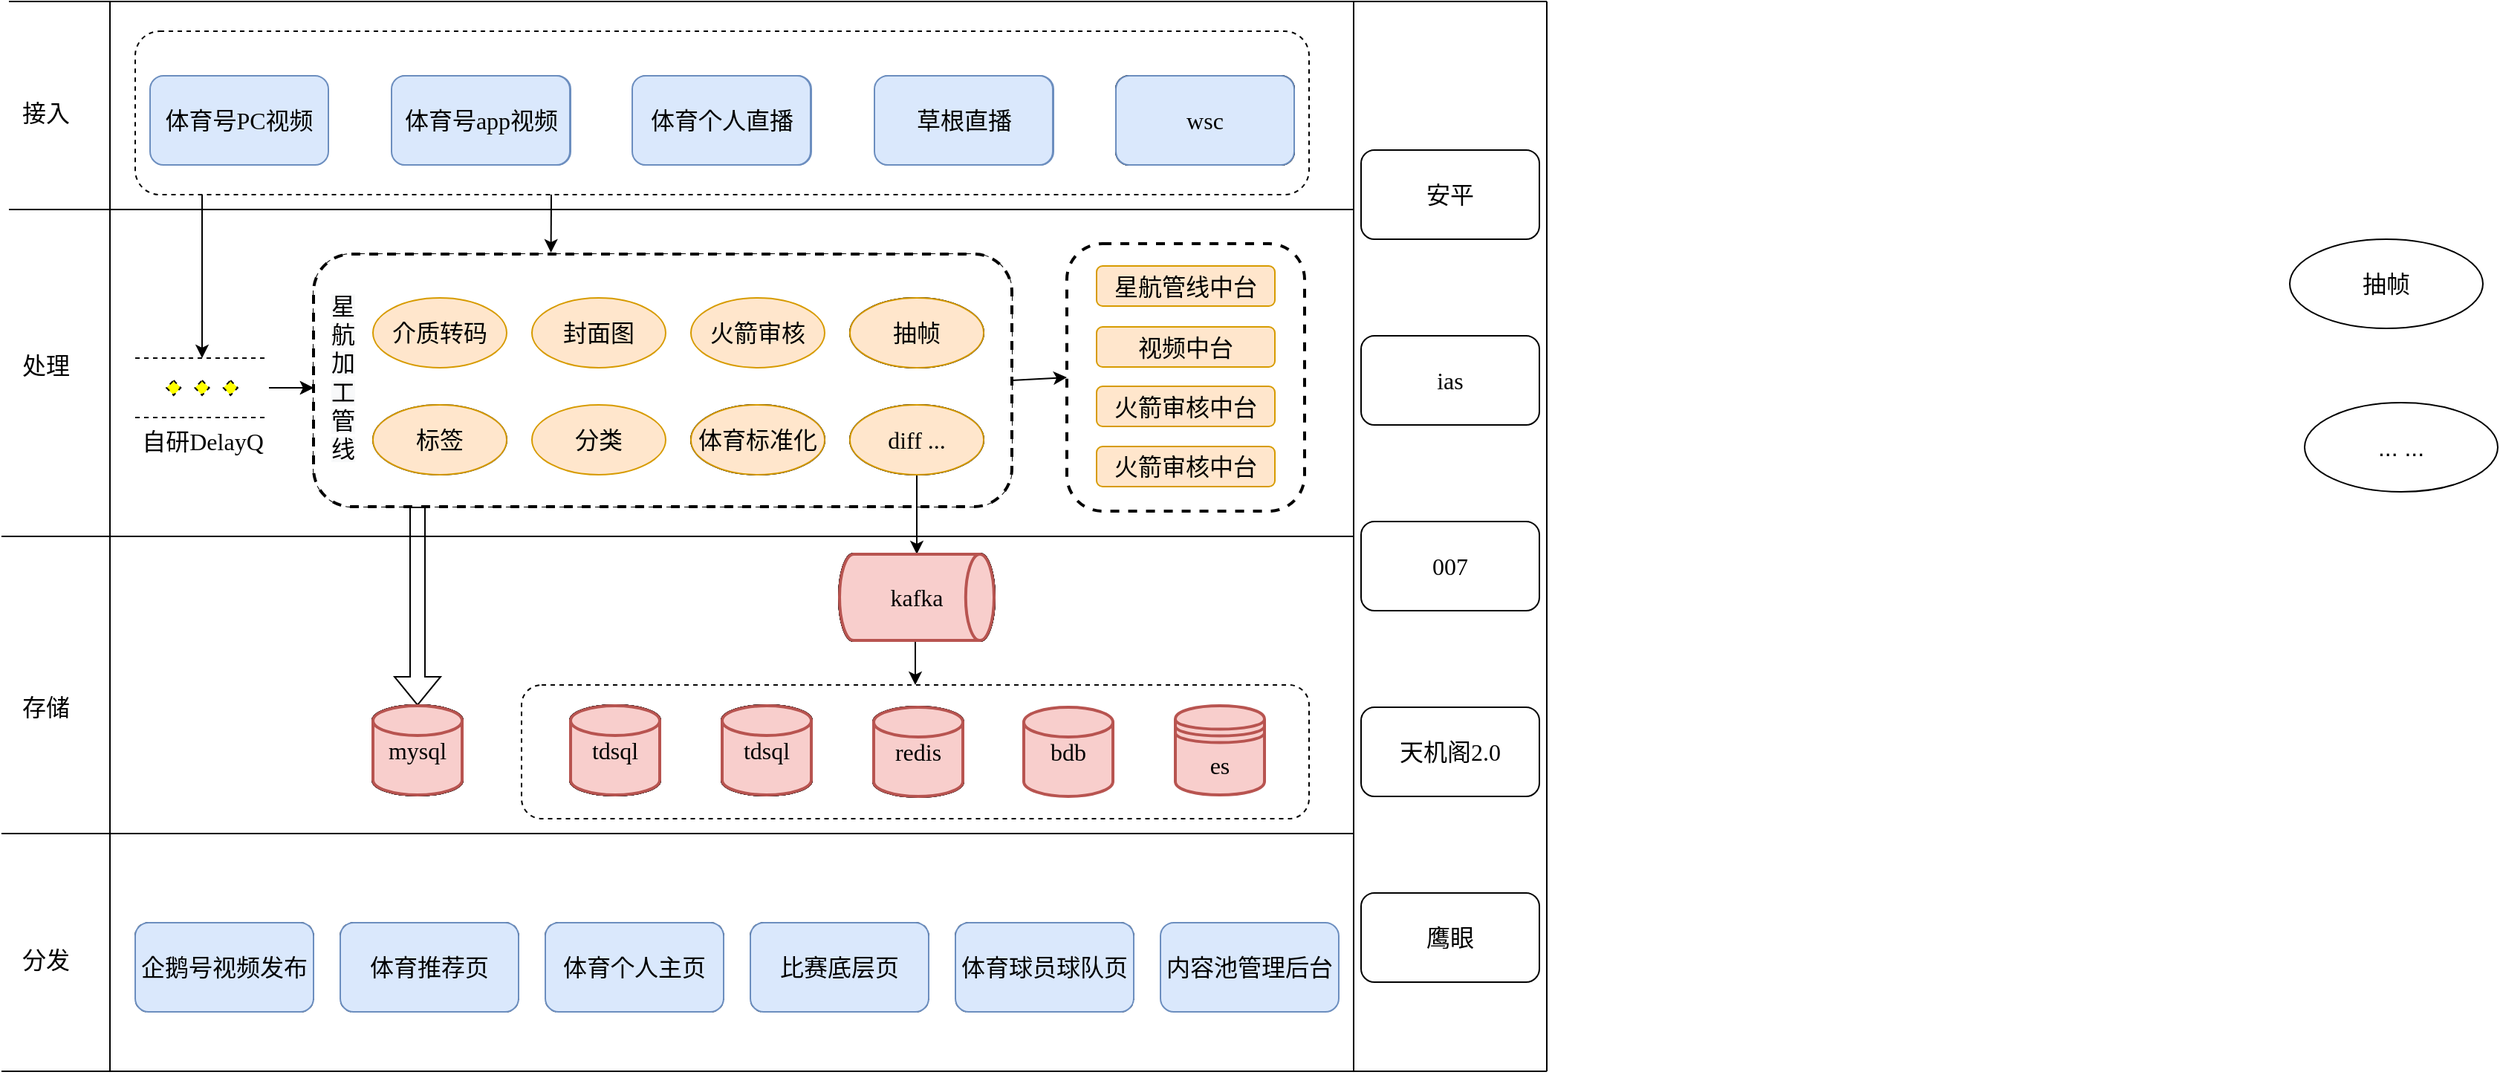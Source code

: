 <mxfile version="16.0.3" type="github">
  <diagram id="HmdcAvKUY2jd_h3zklQF" name="Page-1">
    <mxGraphModel dx="1422" dy="762" grid="1" gridSize="10" guides="1" tooltips="1" connect="1" arrows="1" fold="1" page="1" pageScale="1" pageWidth="1654" pageHeight="2336" math="0" shadow="0">
      <root>
        <mxCell id="0" />
        <mxCell id="1" parent="0" />
        <mxCell id="oZWj6VGUN02tXFsYtWKZ-107" value="" style="rounded=1;whiteSpace=wrap;html=1;dashed=1;fontFamily=Times New Roman;fontSize=16;" vertex="1" parent="1">
          <mxGeometry x="570" y="510" width="530" height="90" as="geometry" />
        </mxCell>
        <mxCell id="oZWj6VGUN02tXFsYtWKZ-76" value="" style="rounded=1;whiteSpace=wrap;html=1;dashed=1;fontFamily=Times New Roman;fontSize=16;strokeWidth=2;" vertex="1" parent="1">
          <mxGeometry x="937" y="213" width="160" height="180" as="geometry" />
        </mxCell>
        <mxCell id="oZWj6VGUN02tXFsYtWKZ-20" value="" style="rounded=1;whiteSpace=wrap;html=1;dashed=1;fontFamily=Times New Roman;fontSize=16;" vertex="1" parent="1">
          <mxGeometry x="310" y="70" width="790" height="110" as="geometry" />
        </mxCell>
        <mxCell id="oZWj6VGUN02tXFsYtWKZ-1" value="接入" style="text;html=1;strokeColor=none;fillColor=none;align=center;verticalAlign=middle;whiteSpace=wrap;rounded=0;fontFamily=Times New Roman;fontSize=16;" vertex="1" parent="1">
          <mxGeometry x="220" y="110" width="60" height="30" as="geometry" />
        </mxCell>
        <mxCell id="oZWj6VGUN02tXFsYtWKZ-2" value="处理" style="text;html=1;strokeColor=none;fillColor=none;align=center;verticalAlign=middle;whiteSpace=wrap;rounded=0;fontFamily=Times New Roman;fontSize=16;" vertex="1" parent="1">
          <mxGeometry x="220" y="280" width="60" height="30" as="geometry" />
        </mxCell>
        <mxCell id="oZWj6VGUN02tXFsYtWKZ-3" value="存储" style="text;html=1;strokeColor=none;fillColor=none;align=center;verticalAlign=middle;whiteSpace=wrap;rounded=0;fontFamily=Times New Roman;fontSize=16;" vertex="1" parent="1">
          <mxGeometry x="220" y="510" width="60" height="30" as="geometry" />
        </mxCell>
        <mxCell id="oZWj6VGUN02tXFsYtWKZ-4" value="" style="endArrow=none;html=1;rounded=0;fontFamily=Times New Roman;fontSize=16;" edge="1" parent="1">
          <mxGeometry width="50" height="50" relative="1" as="geometry">
            <mxPoint x="225" y="190" as="sourcePoint" />
            <mxPoint x="1130" y="190" as="targetPoint" />
          </mxGeometry>
        </mxCell>
        <mxCell id="oZWj6VGUN02tXFsYtWKZ-5" value="" style="endArrow=none;html=1;rounded=0;fontFamily=Times New Roman;fontSize=16;" edge="1" parent="1">
          <mxGeometry width="50" height="50" relative="1" as="geometry">
            <mxPoint x="220" y="410" as="sourcePoint" />
            <mxPoint x="1130" y="410" as="targetPoint" />
          </mxGeometry>
        </mxCell>
        <mxCell id="oZWj6VGUN02tXFsYtWKZ-6" value="" style="endArrow=none;html=1;rounded=0;fontFamily=Times New Roman;fontSize=16;" edge="1" parent="1">
          <mxGeometry width="50" height="50" relative="1" as="geometry">
            <mxPoint x="220" y="610" as="sourcePoint" />
            <mxPoint x="1130" y="610" as="targetPoint" />
          </mxGeometry>
        </mxCell>
        <mxCell id="oZWj6VGUN02tXFsYtWKZ-7" value="体育号PC视频" style="rounded=1;whiteSpace=wrap;html=1;fillColor=#dae8fc;strokeColor=#6c8ebf;fontFamily=Times New Roman;fontSize=16;" vertex="1" parent="1">
          <mxGeometry x="320" y="100" width="120" height="60" as="geometry" />
        </mxCell>
        <mxCell id="oZWj6VGUN02tXFsYtWKZ-8" value="体育个人直播" style="rounded=1;whiteSpace=wrap;html=1;fillColor=#dae8fc;strokeColor=#6c8ebf;fontFamily=Times New Roman;fontSize=16;" vertex="1" parent="1">
          <mxGeometry x="645" y="100" width="120" height="60" as="geometry" />
        </mxCell>
        <mxCell id="oZWj6VGUN02tXFsYtWKZ-9" value="草根直播" style="rounded=1;whiteSpace=wrap;html=1;fillColor=#dae8fc;strokeColor=#6c8ebf;fontFamily=Times New Roman;fontSize=16;" vertex="1" parent="1">
          <mxGeometry x="808" y="100" width="120" height="60" as="geometry" />
        </mxCell>
        <mxCell id="oZWj6VGUN02tXFsYtWKZ-10" value="wsc" style="rounded=1;whiteSpace=wrap;html=1;fontFamily=Times New Roman;fontSize=16;" vertex="1" parent="1">
          <mxGeometry x="970" y="100" width="120" height="60" as="geometry" />
        </mxCell>
        <mxCell id="oZWj6VGUN02tXFsYtWKZ-14" value="体育号app视频" style="rounded=1;whiteSpace=wrap;html=1;fillColor=#dae8fc;strokeColor=#6c8ebf;fontFamily=Times New Roman;fontSize=16;" vertex="1" parent="1">
          <mxGeometry x="483" y="100" width="120" height="60" as="geometry" />
        </mxCell>
        <mxCell id="oZWj6VGUN02tXFsYtWKZ-15" value="... ..." style="ellipse;whiteSpace=wrap;html=1;fontSize=16;" vertex="1" parent="1">
          <mxGeometry x="1770" y="320" width="130" height="60" as="geometry" />
        </mxCell>
        <mxCell id="oZWj6VGUN02tXFsYtWKZ-17" value="抽帧" style="ellipse;whiteSpace=wrap;html=1;fontSize=16;" vertex="1" parent="1">
          <mxGeometry x="1760" y="210" width="130" height="60" as="geometry" />
        </mxCell>
        <mxCell id="oZWj6VGUN02tXFsYtWKZ-21" value="" style="endArrow=none;html=1;rounded=0;fontFamily=Times New Roman;fontSize=16;" edge="1" parent="1">
          <mxGeometry width="50" height="50" relative="1" as="geometry">
            <mxPoint x="293" y="770" as="sourcePoint" />
            <mxPoint x="293" y="50" as="targetPoint" />
          </mxGeometry>
        </mxCell>
        <mxCell id="oZWj6VGUN02tXFsYtWKZ-22" value="自研DelayQ" style="verticalLabelPosition=bottom;verticalAlign=top;html=1;shape=mxgraph.flowchart.parallel_mode;pointerEvents=1;dashed=1;fontFamily=Times New Roman;fontSize=16;" vertex="1" parent="1">
          <mxGeometry x="310" y="290" width="90" height="40" as="geometry" />
        </mxCell>
        <mxCell id="oZWj6VGUN02tXFsYtWKZ-24" value="" style="endArrow=none;html=1;rounded=0;fontFamily=Times New Roman;fontSize=16;" edge="1" parent="1">
          <mxGeometry width="50" height="50" relative="1" as="geometry">
            <mxPoint x="220" y="770" as="sourcePoint" />
            <mxPoint x="1260" y="770" as="targetPoint" />
          </mxGeometry>
        </mxCell>
        <mxCell id="oZWj6VGUN02tXFsYtWKZ-25" value="分发" style="text;html=1;strokeColor=none;fillColor=none;align=center;verticalAlign=middle;whiteSpace=wrap;rounded=0;fontFamily=Times New Roman;fontSize=16;" vertex="1" parent="1">
          <mxGeometry x="220" y="680" width="60" height="30" as="geometry" />
        </mxCell>
        <mxCell id="oZWj6VGUN02tXFsYtWKZ-26" value="体育推荐页" style="rounded=1;whiteSpace=wrap;html=1;dashed=1;fontFamily=Times New Roman;fontSize=16;" vertex="1" parent="1">
          <mxGeometry x="448" y="670" width="120" height="60" as="geometry" />
        </mxCell>
        <mxCell id="oZWj6VGUN02tXFsYtWKZ-27" value="企鹅号视频发布" style="rounded=1;whiteSpace=wrap;html=1;dashed=1;fontFamily=Times New Roman;fontSize=16;" vertex="1" parent="1">
          <mxGeometry x="310" y="670" width="120" height="60" as="geometry" />
        </mxCell>
        <mxCell id="oZWj6VGUN02tXFsYtWKZ-28" value="体育个人主页" style="rounded=1;whiteSpace=wrap;html=1;dashed=1;fontFamily=Times New Roman;fontSize=16;" vertex="1" parent="1">
          <mxGeometry x="586" y="670" width="120" height="60" as="geometry" />
        </mxCell>
        <mxCell id="oZWj6VGUN02tXFsYtWKZ-29" value="体育球员球队页" style="rounded=1;whiteSpace=wrap;html=1;dashed=1;fontFamily=Times New Roman;fontSize=16;" vertex="1" parent="1">
          <mxGeometry x="862" y="670" width="120" height="60" as="geometry" />
        </mxCell>
        <mxCell id="oZWj6VGUN02tXFsYtWKZ-30" value="内容池管理后台" style="rounded=1;whiteSpace=wrap;html=1;fillColor=#dae8fc;strokeColor=#6c8ebf;fontFamily=Times New Roman;fontSize=16;" vertex="1" parent="1">
          <mxGeometry x="1000" y="670" width="120" height="60" as="geometry" />
        </mxCell>
        <mxCell id="oZWj6VGUN02tXFsYtWKZ-32" value="tdsql" style="strokeWidth=2;html=1;shape=mxgraph.flowchart.database;whiteSpace=wrap;fontFamily=Times New Roman;fontSize=16;" vertex="1" parent="1">
          <mxGeometry x="603" y="524" width="60" height="60" as="geometry" />
        </mxCell>
        <mxCell id="oZWj6VGUN02tXFsYtWKZ-33" value="mysql" style="strokeWidth=2;html=1;shape=mxgraph.flowchart.database;whiteSpace=wrap;fontFamily=Times New Roman;fontSize=16;" vertex="1" parent="1">
          <mxGeometry x="470" y="524" width="60" height="60" as="geometry" />
        </mxCell>
        <mxCell id="oZWj6VGUN02tXFsYtWKZ-108" style="edgeStyle=orthogonalEdgeStyle;rounded=0;orthogonalLoop=1;jettySize=auto;html=1;exitX=0.5;exitY=1;exitDx=0;exitDy=0;exitPerimeter=0;entryX=0.5;entryY=0;entryDx=0;entryDy=0;fontFamily=Times New Roman;fontSize=16;" edge="1" parent="1" source="oZWj6VGUN02tXFsYtWKZ-34" target="oZWj6VGUN02tXFsYtWKZ-107">
          <mxGeometry relative="1" as="geometry" />
        </mxCell>
        <mxCell id="oZWj6VGUN02tXFsYtWKZ-34" value="kafka" style="strokeWidth=2;html=1;shape=mxgraph.flowchart.direct_data;whiteSpace=wrap;fontFamily=Times New Roman;fontSize=16;fontColor=rgb(0, 0, 0);align=center;strokeColor=rgb(0, 0, 0);fillColor=rgb(255, 255, 255);" vertex="1" parent="1">
          <mxGeometry x="784" y="422" width="104" height="58" as="geometry" />
        </mxCell>
        <mxCell id="oZWj6VGUN02tXFsYtWKZ-35" value="redis" style="strokeWidth=2;html=1;shape=mxgraph.flowchart.database;whiteSpace=wrap;fontFamily=Times New Roman;fontSize=16;" vertex="1" parent="1">
          <mxGeometry x="807" y="525" width="60" height="60" as="geometry" />
        </mxCell>
        <mxCell id="oZWj6VGUN02tXFsYtWKZ-36" value="es" style="shape=datastore;whiteSpace=wrap;html=1;fontFamily=Times New Roman;fontSize=16;align=center;strokeColor=#b85450;strokeWidth=2;fillColor=#f8cecc;" vertex="1" parent="1">
          <mxGeometry x="1010" y="524" width="60" height="60" as="geometry" />
        </mxCell>
        <mxCell id="oZWj6VGUN02tXFsYtWKZ-37" value="" style="rounded=1;whiteSpace=wrap;html=1;dashed=1;fontFamily=Times New Roman;fontSize=16;" vertex="1" parent="1">
          <mxGeometry x="430" y="220" width="470" height="170" as="geometry" />
        </mxCell>
        <mxCell id="oZWj6VGUN02tXFsYtWKZ-38" value="" style="endArrow=classic;html=1;rounded=0;entryX=0.5;entryY=0;entryDx=0;entryDy=0;entryPerimeter=0;fontFamily=Times New Roman;fontSize=16;" edge="1" parent="1" target="oZWj6VGUN02tXFsYtWKZ-22">
          <mxGeometry width="50" height="50" relative="1" as="geometry">
            <mxPoint x="355" y="180" as="sourcePoint" />
            <mxPoint x="170" y="210" as="targetPoint" />
          </mxGeometry>
        </mxCell>
        <mxCell id="oZWj6VGUN02tXFsYtWKZ-39" value="" style="endArrow=classic;html=1;rounded=0;entryX=0.34;entryY=-0.006;entryDx=0;entryDy=0;entryPerimeter=0;fontFamily=Times New Roman;fontSize=16;" edge="1" parent="1" target="oZWj6VGUN02tXFsYtWKZ-37">
          <mxGeometry width="50" height="50" relative="1" as="geometry">
            <mxPoint x="590" y="180" as="sourcePoint" />
            <mxPoint x="590" y="210" as="targetPoint" />
          </mxGeometry>
        </mxCell>
        <mxCell id="oZWj6VGUN02tXFsYtWKZ-40" value="" style="endArrow=classic;html=1;rounded=0;fontFamily=Times New Roman;fontSize=16;" edge="1" parent="1">
          <mxGeometry width="50" height="50" relative="1" as="geometry">
            <mxPoint x="400" y="310" as="sourcePoint" />
            <mxPoint x="430" y="310" as="targetPoint" />
          </mxGeometry>
        </mxCell>
        <mxCell id="oZWj6VGUN02tXFsYtWKZ-41" value="&lt;span style=&quot;color: rgb(0, 0, 0); font-size: 16px; font-style: normal; font-weight: 400; letter-spacing: normal; text-align: center; text-indent: 0px; text-transform: none; word-spacing: 0px; background-color: rgb(248, 249, 250); display: inline; float: none;&quot;&gt;星&lt;br style=&quot;font-size: 16px;&quot;&gt;航&lt;br style=&quot;font-size: 16px;&quot;&gt;加&lt;br style=&quot;font-size: 16px;&quot;&gt;工&lt;br style=&quot;font-size: 16px;&quot;&gt;管&lt;br style=&quot;font-size: 16px;&quot;&gt;线&lt;/span&gt;" style="text;html=1;strokeColor=none;fillColor=none;align=center;verticalAlign=middle;whiteSpace=wrap;rounded=0;dashed=1;fontFamily=Times New Roman;fontSize=16;" vertex="1" parent="1">
          <mxGeometry x="420" y="290" width="60" height="25" as="geometry" />
        </mxCell>
        <mxCell id="oZWj6VGUN02tXFsYtWKZ-51" value="" style="endArrow=none;html=1;rounded=0;fontFamily=Times New Roman;fontSize=16;" edge="1" parent="1">
          <mxGeometry width="50" height="50" relative="1" as="geometry">
            <mxPoint x="225" y="50" as="sourcePoint" />
            <mxPoint x="1260" y="50" as="targetPoint" />
          </mxGeometry>
        </mxCell>
        <mxCell id="oZWj6VGUN02tXFsYtWKZ-58" value="星航管线中台" style="rounded=1;whiteSpace=wrap;html=1;fillColor=#ffe6cc;strokeColor=#d79b00;fontFamily=Times New Roman;fontSize=16;" vertex="1" parent="1">
          <mxGeometry x="957" y="228" width="120" height="27" as="geometry" />
        </mxCell>
        <mxCell id="oZWj6VGUN02tXFsYtWKZ-59" value="介质转码" style="ellipse;whiteSpace=wrap;html=1;fontFamily=Times New Roman;fontSize=16;" vertex="1" parent="1">
          <mxGeometry x="470" y="249.5" width="90" height="47" as="geometry" />
        </mxCell>
        <mxCell id="oZWj6VGUN02tXFsYtWKZ-66" value="火箭审核" style="ellipse;whiteSpace=wrap;html=1;fontFamily=Times New Roman;fontSize=16;" vertex="1" parent="1">
          <mxGeometry x="690" y="253" width="90" height="47" as="geometry" />
        </mxCell>
        <mxCell id="oZWj6VGUN02tXFsYtWKZ-67" value="抽帧" style="ellipse;whiteSpace=wrap;html=1;fontFamily=Times New Roman;fontSize=16;" vertex="1" parent="1">
          <mxGeometry x="791" y="253" width="90" height="47" as="geometry" />
        </mxCell>
        <mxCell id="oZWj6VGUN02tXFsYtWKZ-68" value="标签" style="ellipse;whiteSpace=wrap;html=1;fontFamily=Times New Roman;fontSize=16;" vertex="1" parent="1">
          <mxGeometry x="470" y="317.5" width="90" height="47" as="geometry" />
        </mxCell>
        <mxCell id="oZWj6VGUN02tXFsYtWKZ-69" value="分类" style="ellipse;whiteSpace=wrap;html=1;fontFamily=Times New Roman;fontSize=16;" vertex="1" parent="1">
          <mxGeometry x="580" y="315" width="90" height="47" as="geometry" />
        </mxCell>
        <mxCell id="oZWj6VGUN02tXFsYtWKZ-70" value="体育标准化" style="ellipse;whiteSpace=wrap;html=1;fontFamily=Times New Roman;fontSize=16;" vertex="1" parent="1">
          <mxGeometry x="685" y="321.5" width="90" height="47" as="geometry" />
        </mxCell>
        <mxCell id="oZWj6VGUN02tXFsYtWKZ-71" value="封面图" style="ellipse;whiteSpace=wrap;html=1;fontFamily=Times New Roman;fontSize=16;" vertex="1" parent="1">
          <mxGeometry x="580" y="253" width="90" height="47" as="geometry" />
        </mxCell>
        <mxCell id="oZWj6VGUN02tXFsYtWKZ-72" value="... ..." style="ellipse;whiteSpace=wrap;html=1;fontFamily=Times New Roman;fontSize=16;" vertex="1" parent="1">
          <mxGeometry x="791" y="321.5" width="90" height="47" as="geometry" />
        </mxCell>
        <mxCell id="oZWj6VGUN02tXFsYtWKZ-73" value="视频中台" style="rounded=1;whiteSpace=wrap;html=1;fillColor=#ffe6cc;strokeColor=#d79b00;fontFamily=Times New Roman;fontSize=16;" vertex="1" parent="1">
          <mxGeometry x="957" y="269" width="120" height="27" as="geometry" />
        </mxCell>
        <mxCell id="oZWj6VGUN02tXFsYtWKZ-74" value="火箭审核中台" style="rounded=1;whiteSpace=wrap;html=1;fillColor=#ffe6cc;strokeColor=#d79b00;fontFamily=Times New Roman;fontSize=16;" vertex="1" parent="1">
          <mxGeometry x="957" y="309" width="120" height="27" as="geometry" />
        </mxCell>
        <mxCell id="oZWj6VGUN02tXFsYtWKZ-75" value="火箭审核中台" style="rounded=1;whiteSpace=wrap;html=1;fillColor=#ffe6cc;strokeColor=#d79b00;fontFamily=Times New Roman;fontSize=16;" vertex="1" parent="1">
          <mxGeometry x="957" y="349.5" width="120" height="27" as="geometry" />
        </mxCell>
        <mxCell id="oZWj6VGUN02tXFsYtWKZ-80" value="" style="endArrow=none;html=1;rounded=0;fontFamily=Times New Roman;fontSize=16;" edge="1" parent="1">
          <mxGeometry width="50" height="50" relative="1" as="geometry">
            <mxPoint x="1130" y="770" as="sourcePoint" />
            <mxPoint x="1130" y="50" as="targetPoint" />
          </mxGeometry>
        </mxCell>
        <mxCell id="oZWj6VGUN02tXFsYtWKZ-81" value="比赛底层页" style="rounded=1;whiteSpace=wrap;html=1;dashed=1;fontFamily=Times New Roman;fontSize=16;" vertex="1" parent="1">
          <mxGeometry x="724" y="670" width="120" height="60" as="geometry" />
        </mxCell>
        <mxCell id="oZWj6VGUN02tXFsYtWKZ-82" value="" style="endArrow=classic;html=1;rounded=0;exitX=1;exitY=0.5;exitDx=0;exitDy=0;entryX=0;entryY=0.5;entryDx=0;entryDy=0;fontFamily=Times New Roman;fontSize=16;" edge="1" parent="1" source="oZWj6VGUN02tXFsYtWKZ-37" target="oZWj6VGUN02tXFsYtWKZ-76">
          <mxGeometry width="50" height="50" relative="1" as="geometry">
            <mxPoint x="890" y="310" as="sourcePoint" />
            <mxPoint x="940" y="260" as="targetPoint" />
          </mxGeometry>
        </mxCell>
        <mxCell id="oZWj6VGUN02tXFsYtWKZ-83" value="" style="rounded=1;whiteSpace=wrap;html=1;dashed=1;fontFamily=Times New Roman;fontSize=16;strokeWidth=2;" vertex="1" parent="1">
          <mxGeometry x="430" y="220" width="470" height="170" as="geometry" />
        </mxCell>
        <mxCell id="oZWj6VGUN02tXFsYtWKZ-84" value="" style="endArrow=classic;html=1;rounded=0;fontFamily=Times New Roman;fontSize=16;" edge="1" parent="1">
          <mxGeometry width="50" height="50" relative="1" as="geometry">
            <mxPoint x="400" y="310" as="sourcePoint" />
            <mxPoint x="430" y="310" as="targetPoint" />
          </mxGeometry>
        </mxCell>
        <mxCell id="oZWj6VGUN02tXFsYtWKZ-85" value="&lt;span style=&quot;color: rgb(0, 0, 0); font-size: 16px; font-style: normal; font-weight: 400; letter-spacing: normal; text-align: center; text-indent: 0px; text-transform: none; word-spacing: 0px; background-color: rgb(248, 249, 250); display: inline; float: none;&quot;&gt;星&lt;br style=&quot;font-size: 16px;&quot;&gt;航&lt;br style=&quot;font-size: 16px;&quot;&gt;加&lt;br style=&quot;font-size: 16px;&quot;&gt;工&lt;br style=&quot;font-size: 16px;&quot;&gt;管&lt;br style=&quot;font-size: 16px;&quot;&gt;线&lt;/span&gt;" style="text;html=1;strokeColor=none;fillColor=none;align=center;verticalAlign=middle;whiteSpace=wrap;rounded=0;dashed=1;fontFamily=Times New Roman;fontSize=16;" vertex="1" parent="1">
          <mxGeometry x="420" y="290" width="60" height="25" as="geometry" />
        </mxCell>
        <mxCell id="oZWj6VGUN02tXFsYtWKZ-86" value="介质转码" style="ellipse;whiteSpace=wrap;html=1;fillColor=#ffe6cc;strokeColor=#d79b00;fontFamily=Times New Roman;fontSize=16;" vertex="1" parent="1">
          <mxGeometry x="470" y="249.5" width="90" height="47" as="geometry" />
        </mxCell>
        <mxCell id="oZWj6VGUN02tXFsYtWKZ-87" value="火箭审核" style="ellipse;whiteSpace=wrap;html=1;fillColor=#ffe6cc;strokeColor=#d79b00;fontFamily=Times New Roman;fontSize=16;" vertex="1" parent="1">
          <mxGeometry x="684" y="249.5" width="90" height="47" as="geometry" />
        </mxCell>
        <mxCell id="oZWj6VGUN02tXFsYtWKZ-88" value="抽帧" style="ellipse;whiteSpace=wrap;html=1;fontFamily=Times New Roman;fontSize=16;" vertex="1" parent="1">
          <mxGeometry x="791" y="249.5" width="90" height="47" as="geometry" />
        </mxCell>
        <mxCell id="oZWj6VGUN02tXFsYtWKZ-89" value="标签" style="ellipse;whiteSpace=wrap;html=1;fontFamily=Times New Roman;fontSize=16;" vertex="1" parent="1">
          <mxGeometry x="470" y="321.5" width="90" height="47" as="geometry" />
        </mxCell>
        <mxCell id="oZWj6VGUN02tXFsYtWKZ-90" value="分类" style="ellipse;whiteSpace=wrap;html=1;fillColor=#ffe6cc;strokeColor=#d79b00;fontFamily=Times New Roman;fontSize=16;" vertex="1" parent="1">
          <mxGeometry x="577" y="321.5" width="90" height="47" as="geometry" />
        </mxCell>
        <mxCell id="oZWj6VGUN02tXFsYtWKZ-91" value="体育标准化" style="ellipse;whiteSpace=wrap;html=1;fontFamily=Times New Roman;fontSize=16;" vertex="1" parent="1">
          <mxGeometry x="684" y="321.5" width="90" height="47" as="geometry" />
        </mxCell>
        <mxCell id="oZWj6VGUN02tXFsYtWKZ-92" value="封面图" style="ellipse;whiteSpace=wrap;html=1;fillColor=#ffe6cc;strokeColor=#d79b00;fontFamily=Times New Roman;fontSize=16;" vertex="1" parent="1">
          <mxGeometry x="577" y="249.5" width="90" height="47" as="geometry" />
        </mxCell>
        <mxCell id="oZWj6VGUN02tXFsYtWKZ-104" style="edgeStyle=orthogonalEdgeStyle;rounded=0;orthogonalLoop=1;jettySize=auto;html=1;exitX=0.5;exitY=1;exitDx=0;exitDy=0;entryX=0.5;entryY=0;entryDx=0;entryDy=0;entryPerimeter=0;fontFamily=Times New Roman;fontSize=16;" edge="1" parent="1" source="oZWj6VGUN02tXFsYtWKZ-93" target="oZWj6VGUN02tXFsYtWKZ-34">
          <mxGeometry relative="1" as="geometry" />
        </mxCell>
        <mxCell id="oZWj6VGUN02tXFsYtWKZ-93" value="diff ..." style="ellipse;whiteSpace=wrap;html=1;fontFamily=Times New Roman;fontSize=16;" vertex="1" parent="1">
          <mxGeometry x="791" y="321.5" width="90" height="47" as="geometry" />
        </mxCell>
        <mxCell id="oZWj6VGUN02tXFsYtWKZ-95" value="wsc" style="rounded=1;whiteSpace=wrap;html=1;fontFamily=Times New Roman;fontSize=16;" vertex="1" parent="1">
          <mxGeometry x="970" y="100" width="120" height="60" as="geometry" />
        </mxCell>
        <mxCell id="oZWj6VGUN02tXFsYtWKZ-96" value="wsc" style="rounded=1;whiteSpace=wrap;html=1;fillColor=#dae8fc;strokeColor=#6c8ebf;fontFamily=Times New Roman;fontSize=16;" vertex="1" parent="1">
          <mxGeometry x="970" y="100" width="120" height="60" as="geometry" />
        </mxCell>
        <mxCell id="oZWj6VGUN02tXFsYtWKZ-97" value="" style="endArrow=none;html=1;rounded=0;fontFamily=Times New Roman;fontSize=16;" edge="1" parent="1">
          <mxGeometry width="50" height="50" relative="1" as="geometry">
            <mxPoint x="1260" y="770" as="sourcePoint" />
            <mxPoint x="1260" y="50" as="targetPoint" />
          </mxGeometry>
        </mxCell>
        <mxCell id="oZWj6VGUN02tXFsYtWKZ-100" value="鹰眼" style="rounded=1;whiteSpace=wrap;html=1;fontFamily=Times New Roman;fontSize=16;" vertex="1" parent="1">
          <mxGeometry x="1135" y="650" width="120" height="60" as="geometry" />
        </mxCell>
        <mxCell id="oZWj6VGUN02tXFsYtWKZ-101" value="007" style="rounded=1;whiteSpace=wrap;html=1;fontFamily=Times New Roman;fontSize=16;" vertex="1" parent="1">
          <mxGeometry x="1135" y="400" width="120" height="60" as="geometry" />
        </mxCell>
        <mxCell id="oZWj6VGUN02tXFsYtWKZ-102" value="天机阁2.0" style="rounded=1;whiteSpace=wrap;html=1;fontFamily=Times New Roman;fontSize=16;" vertex="1" parent="1">
          <mxGeometry x="1135" y="525" width="120" height="60" as="geometry" />
        </mxCell>
        <mxCell id="oZWj6VGUN02tXFsYtWKZ-103" value="ias" style="rounded=1;whiteSpace=wrap;html=1;fontFamily=Times New Roman;fontSize=16;" vertex="1" parent="1">
          <mxGeometry x="1135" y="275" width="120" height="60" as="geometry" />
        </mxCell>
        <mxCell id="oZWj6VGUN02tXFsYtWKZ-106" value="tdsql" style="strokeWidth=2;html=1;shape=mxgraph.flowchart.database;whiteSpace=wrap;fontFamily=Times New Roman;fontSize=16;" vertex="1" parent="1">
          <mxGeometry x="705" y="524" width="60" height="60" as="geometry" />
        </mxCell>
        <mxCell id="oZWj6VGUN02tXFsYtWKZ-109" value="" style="shape=flexArrow;endArrow=classic;html=1;rounded=0;entryX=0.5;entryY=0;entryDx=0;entryDy=0;entryPerimeter=0;fontFamily=Times New Roman;fontSize=16;" edge="1" parent="1" target="oZWj6VGUN02tXFsYtWKZ-33">
          <mxGeometry width="50" height="50" relative="1" as="geometry">
            <mxPoint x="500" y="390" as="sourcePoint" />
            <mxPoint x="530" y="440" as="targetPoint" />
          </mxGeometry>
        </mxCell>
        <mxCell id="oZWj6VGUN02tXFsYtWKZ-110" value="bdb" style="strokeWidth=2;html=1;shape=mxgraph.flowchart.database;whiteSpace=wrap;fillColor=#f8cecc;strokeColor=#b85450;fontFamily=Times New Roman;fontSize=16;" vertex="1" parent="1">
          <mxGeometry x="908" y="525" width="60" height="60" as="geometry" />
        </mxCell>
        <mxCell id="oZWj6VGUN02tXFsYtWKZ-111" value="安平" style="rounded=1;whiteSpace=wrap;html=1;fontFamily=Times New Roman;fontSize=16;" vertex="1" parent="1">
          <mxGeometry x="1135" y="150" width="120" height="60" as="geometry" />
        </mxCell>
        <mxCell id="oZWj6VGUN02tXFsYtWKZ-115" value="抽帧" style="ellipse;whiteSpace=wrap;html=1;fontFamily=Times New Roman;fontSize=16;" vertex="1" parent="1">
          <mxGeometry x="791" y="249.5" width="90" height="47" as="geometry" />
        </mxCell>
        <mxCell id="oZWj6VGUN02tXFsYtWKZ-116" value="diff ..." style="ellipse;whiteSpace=wrap;html=1;fontFamily=Times New Roman;fontSize=16;" vertex="1" parent="1">
          <mxGeometry x="791" y="321.5" width="90" height="47" as="geometry" />
        </mxCell>
        <mxCell id="oZWj6VGUN02tXFsYtWKZ-117" value="体育标准化" style="ellipse;whiteSpace=wrap;html=1;fontFamily=Times New Roman;fontSize=16;" vertex="1" parent="1">
          <mxGeometry x="684" y="321.5" width="90" height="47" as="geometry" />
        </mxCell>
        <mxCell id="oZWj6VGUN02tXFsYtWKZ-118" value="抽帧" style="ellipse;whiteSpace=wrap;html=1;fillColor=#ffe6cc;strokeColor=#d79b00;fontFamily=Times New Roman;fontSize=16;" vertex="1" parent="1">
          <mxGeometry x="791" y="249.5" width="90" height="47" as="geometry" />
        </mxCell>
        <mxCell id="oZWj6VGUN02tXFsYtWKZ-119" value="diff ..." style="ellipse;whiteSpace=wrap;html=1;fillColor=#ffe6cc;strokeColor=#d79b00;fontFamily=Times New Roman;fontSize=16;" vertex="1" parent="1">
          <mxGeometry x="791" y="321.5" width="90" height="47" as="geometry" />
        </mxCell>
        <mxCell id="oZWj6VGUN02tXFsYtWKZ-120" value="体育标准化" style="ellipse;whiteSpace=wrap;html=1;fillColor=#ffe6cc;strokeColor=#d79b00;fontFamily=Times New Roman;fontSize=16;" vertex="1" parent="1">
          <mxGeometry x="684" y="321.5" width="90" height="47" as="geometry" />
        </mxCell>
        <mxCell id="oZWj6VGUN02tXFsYtWKZ-121" value="标签" style="ellipse;whiteSpace=wrap;html=1;fillColor=#ffe6cc;strokeColor=#d79b00;fontFamily=Times New Roman;fontSize=16;" vertex="1" parent="1">
          <mxGeometry x="470" y="321.5" width="90" height="47" as="geometry" />
        </mxCell>
        <mxCell id="oZWj6VGUN02tXFsYtWKZ-122" value="kafka" style="strokeWidth=2;html=1;shape=mxgraph.flowchart.direct_data;whiteSpace=wrap;fontFamily=Times New Roman;fontSize=16;fontColor=rgb(0, 0, 0);align=center;strokeColor=rgb(0, 0, 0);fillColor=rgb(255, 255, 255);" vertex="1" parent="1">
          <mxGeometry x="784" y="422" width="104" height="58" as="geometry" />
        </mxCell>
        <mxCell id="oZWj6VGUN02tXFsYtWKZ-123" value="mysql" style="strokeWidth=2;html=1;shape=mxgraph.flowchart.database;whiteSpace=wrap;fontFamily=Times New Roman;fontSize=16;" vertex="1" parent="1">
          <mxGeometry x="470" y="524" width="60" height="60" as="geometry" />
        </mxCell>
        <mxCell id="oZWj6VGUN02tXFsYtWKZ-124" value="tdsql" style="strokeWidth=2;html=1;shape=mxgraph.flowchart.database;whiteSpace=wrap;fontFamily=Times New Roman;fontSize=16;" vertex="1" parent="1">
          <mxGeometry x="603" y="524" width="60" height="60" as="geometry" />
        </mxCell>
        <mxCell id="oZWj6VGUN02tXFsYtWKZ-125" value="tdsql" style="strokeWidth=2;html=1;shape=mxgraph.flowchart.database;whiteSpace=wrap;fontFamily=Times New Roman;fontSize=16;" vertex="1" parent="1">
          <mxGeometry x="705" y="524" width="60" height="60" as="geometry" />
        </mxCell>
        <mxCell id="oZWj6VGUN02tXFsYtWKZ-126" value="kafka" style="strokeWidth=2;html=1;shape=mxgraph.flowchart.direct_data;whiteSpace=wrap;fontFamily=Times New Roman;fontSize=16;fontColor=rgb(0, 0, 0);align=center;strokeColor=rgb(0, 0, 0);fillColor=rgb(255, 255, 255);" vertex="1" parent="1">
          <mxGeometry x="784" y="422" width="104" height="58" as="geometry" />
        </mxCell>
        <mxCell id="oZWj6VGUN02tXFsYtWKZ-127" value="mysql" style="strokeWidth=2;html=1;shape=mxgraph.flowchart.database;whiteSpace=wrap;fontFamily=Times New Roman;fontSize=16;" vertex="1" parent="1">
          <mxGeometry x="470" y="524" width="60" height="60" as="geometry" />
        </mxCell>
        <mxCell id="oZWj6VGUN02tXFsYtWKZ-128" value="tdsql" style="strokeWidth=2;html=1;shape=mxgraph.flowchart.database;whiteSpace=wrap;fontFamily=Times New Roman;fontSize=16;" vertex="1" parent="1">
          <mxGeometry x="603" y="524" width="60" height="60" as="geometry" />
        </mxCell>
        <mxCell id="oZWj6VGUN02tXFsYtWKZ-129" value="tdsql" style="strokeWidth=2;html=1;shape=mxgraph.flowchart.database;whiteSpace=wrap;fontFamily=Times New Roman;fontSize=16;" vertex="1" parent="1">
          <mxGeometry x="705" y="524" width="60" height="60" as="geometry" />
        </mxCell>
        <mxCell id="oZWj6VGUN02tXFsYtWKZ-130" value="kafka" style="strokeWidth=2;html=1;shape=mxgraph.flowchart.direct_data;whiteSpace=wrap;fontFamily=Times New Roman;fontSize=16;fontColor=rgb(0, 0, 0);align=center;strokeColor=rgb(0, 0, 0);fillColor=rgb(255, 255, 255);" vertex="1" parent="1">
          <mxGeometry x="784" y="422" width="104" height="58" as="geometry" />
        </mxCell>
        <mxCell id="oZWj6VGUN02tXFsYtWKZ-131" value="mysql" style="strokeWidth=2;html=1;shape=mxgraph.flowchart.database;whiteSpace=wrap;fontFamily=Times New Roman;fontSize=16;" vertex="1" parent="1">
          <mxGeometry x="470" y="524" width="60" height="60" as="geometry" />
        </mxCell>
        <mxCell id="oZWj6VGUN02tXFsYtWKZ-132" value="tdsql" style="strokeWidth=2;html=1;shape=mxgraph.flowchart.database;whiteSpace=wrap;fontFamily=Times New Roman;fontSize=16;" vertex="1" parent="1">
          <mxGeometry x="603" y="524" width="60" height="60" as="geometry" />
        </mxCell>
        <mxCell id="oZWj6VGUN02tXFsYtWKZ-133" value="tdsql" style="strokeWidth=2;html=1;shape=mxgraph.flowchart.database;whiteSpace=wrap;fontFamily=Times New Roman;fontSize=16;" vertex="1" parent="1">
          <mxGeometry x="705" y="524" width="60" height="60" as="geometry" />
        </mxCell>
        <mxCell id="oZWj6VGUN02tXFsYtWKZ-134" value="redis" style="strokeWidth=2;html=1;shape=mxgraph.flowchart.database;whiteSpace=wrap;fontFamily=Times New Roman;fontSize=16;" vertex="1" parent="1">
          <mxGeometry x="807" y="525" width="60" height="60" as="geometry" />
        </mxCell>
        <mxCell id="oZWj6VGUN02tXFsYtWKZ-135" value="kafka" style="strokeWidth=2;html=1;shape=mxgraph.flowchart.direct_data;whiteSpace=wrap;fontFamily=Times New Roman;fontSize=16;fontColor=rgb(0, 0, 0);align=center;strokeColor=rgb(0, 0, 0);fillColor=rgb(255, 255, 255);" vertex="1" parent="1">
          <mxGeometry x="784" y="422" width="104" height="58" as="geometry" />
        </mxCell>
        <mxCell id="oZWj6VGUN02tXFsYtWKZ-136" value="mysql" style="strokeWidth=2;html=1;shape=mxgraph.flowchart.database;whiteSpace=wrap;fontFamily=Times New Roman;fontSize=16;" vertex="1" parent="1">
          <mxGeometry x="470" y="524" width="60" height="60" as="geometry" />
        </mxCell>
        <mxCell id="oZWj6VGUN02tXFsYtWKZ-137" value="tdsql" style="strokeWidth=2;html=1;shape=mxgraph.flowchart.database;whiteSpace=wrap;fontFamily=Times New Roman;fontSize=16;" vertex="1" parent="1">
          <mxGeometry x="603" y="524" width="60" height="60" as="geometry" />
        </mxCell>
        <mxCell id="oZWj6VGUN02tXFsYtWKZ-138" value="tdsql" style="strokeWidth=2;html=1;shape=mxgraph.flowchart.database;whiteSpace=wrap;fontFamily=Times New Roman;fontSize=16;" vertex="1" parent="1">
          <mxGeometry x="705" y="524" width="60" height="60" as="geometry" />
        </mxCell>
        <mxCell id="oZWj6VGUN02tXFsYtWKZ-139" value="redis" style="strokeWidth=2;html=1;shape=mxgraph.flowchart.database;whiteSpace=wrap;fontFamily=Times New Roman;fontSize=16;" vertex="1" parent="1">
          <mxGeometry x="807" y="525" width="60" height="60" as="geometry" />
        </mxCell>
        <mxCell id="oZWj6VGUN02tXFsYtWKZ-140" value="kafka" style="strokeWidth=2;html=1;shape=mxgraph.flowchart.direct_data;whiteSpace=wrap;fontFamily=Times New Roman;fontSize=16;align=center;strokeColor=#b85450;fillColor=#f8cecc;" vertex="1" parent="1">
          <mxGeometry x="784" y="422" width="104" height="58" as="geometry" />
        </mxCell>
        <mxCell id="oZWj6VGUN02tXFsYtWKZ-141" value="mysql" style="strokeWidth=2;html=1;shape=mxgraph.flowchart.database;whiteSpace=wrap;fillColor=#f8cecc;strokeColor=#b85450;fontFamily=Times New Roman;fontSize=16;" vertex="1" parent="1">
          <mxGeometry x="470" y="524" width="60" height="60" as="geometry" />
        </mxCell>
        <mxCell id="oZWj6VGUN02tXFsYtWKZ-142" value="tdsql" style="strokeWidth=2;html=1;shape=mxgraph.flowchart.database;whiteSpace=wrap;fillColor=#f8cecc;strokeColor=#b85450;fontFamily=Times New Roman;fontSize=16;" vertex="1" parent="1">
          <mxGeometry x="603" y="524" width="60" height="60" as="geometry" />
        </mxCell>
        <mxCell id="oZWj6VGUN02tXFsYtWKZ-143" value="tdsql" style="strokeWidth=2;html=1;shape=mxgraph.flowchart.database;whiteSpace=wrap;fillColor=#f8cecc;strokeColor=#b85450;fontFamily=Times New Roman;fontSize=16;" vertex="1" parent="1">
          <mxGeometry x="705" y="524" width="60" height="60" as="geometry" />
        </mxCell>
        <mxCell id="oZWj6VGUN02tXFsYtWKZ-144" value="redis" style="strokeWidth=2;html=1;shape=mxgraph.flowchart.database;whiteSpace=wrap;fillColor=#f8cecc;strokeColor=#b85450;fontFamily=Times New Roman;fontSize=16;" vertex="1" parent="1">
          <mxGeometry x="807" y="525" width="60" height="60" as="geometry" />
        </mxCell>
        <mxCell id="oZWj6VGUN02tXFsYtWKZ-145" value="企鹅号视频发布" style="rounded=1;whiteSpace=wrap;html=1;fillColor=#dae8fc;strokeColor=#6c8ebf;fontFamily=Times New Roman;fontSize=16;" vertex="1" parent="1">
          <mxGeometry x="310" y="670" width="120" height="60" as="geometry" />
        </mxCell>
        <mxCell id="oZWj6VGUN02tXFsYtWKZ-146" value="体育推荐页" style="rounded=1;whiteSpace=wrap;html=1;fillColor=#dae8fc;strokeColor=#6c8ebf;fontFamily=Times New Roman;fontSize=16;" vertex="1" parent="1">
          <mxGeometry x="448" y="670" width="120" height="60" as="geometry" />
        </mxCell>
        <mxCell id="oZWj6VGUN02tXFsYtWKZ-147" value="体育个人主页" style="rounded=1;whiteSpace=wrap;html=1;fillColor=#dae8fc;strokeColor=#6c8ebf;fontFamily=Times New Roman;fontSize=16;" vertex="1" parent="1">
          <mxGeometry x="586" y="670" width="120" height="60" as="geometry" />
        </mxCell>
        <mxCell id="oZWj6VGUN02tXFsYtWKZ-148" value="比赛底层页" style="rounded=1;whiteSpace=wrap;html=1;fillColor=#dae8fc;strokeColor=#6c8ebf;fontFamily=Times New Roman;fontSize=16;" vertex="1" parent="1">
          <mxGeometry x="724" y="670" width="120" height="60" as="geometry" />
        </mxCell>
        <mxCell id="oZWj6VGUN02tXFsYtWKZ-149" value="体育球员球队页" style="rounded=1;whiteSpace=wrap;html=1;fillColor=#dae8fc;strokeColor=#6c8ebf;fontFamily=Times New Roman;fontSize=16;" vertex="1" parent="1">
          <mxGeometry x="862" y="670" width="120" height="60" as="geometry" />
        </mxCell>
        <mxCell id="oZWj6VGUN02tXFsYtWKZ-150" value="体育号app视频" style="rounded=1;whiteSpace=wrap;html=1;fillColor=#dae8fc;strokeColor=#6c8ebf;fontFamily=Times New Roman;fontSize=16;" vertex="1" parent="1">
          <mxGeometry x="482.5" y="100" width="120" height="60" as="geometry" />
        </mxCell>
        <mxCell id="oZWj6VGUN02tXFsYtWKZ-151" value="体育个人直播" style="rounded=1;whiteSpace=wrap;html=1;fillColor=#dae8fc;strokeColor=#6c8ebf;fontFamily=Times New Roman;fontSize=16;" vertex="1" parent="1">
          <mxGeometry x="644.5" y="100" width="120" height="60" as="geometry" />
        </mxCell>
        <mxCell id="oZWj6VGUN02tXFsYtWKZ-152" value="草根直播" style="rounded=1;whiteSpace=wrap;html=1;fillColor=#dae8fc;strokeColor=#6c8ebf;fontFamily=Times New Roman;fontSize=16;" vertex="1" parent="1">
          <mxGeometry x="807.5" y="100" width="120" height="60" as="geometry" />
        </mxCell>
      </root>
    </mxGraphModel>
  </diagram>
</mxfile>
